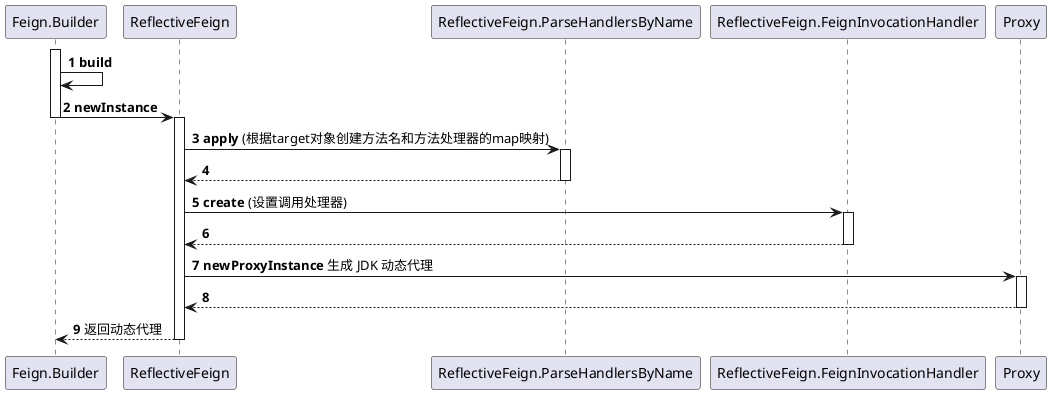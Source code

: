 @startuml
autonumber

activate Feign.Builder
Feign.Builder -> Feign.Builder : <b>build</b>
Feign.Builder -> ReflectiveFeign --++: <b>newInstance</b>
ReflectiveFeign -> ReflectiveFeign.ParseHandlersByName ++: <b>apply</b> (根据target对象创建方法名和方法处理器的map映射)
return
ReflectiveFeign -> ReflectiveFeign.FeignInvocationHandler ++: <b>create</b> (设置调用处理器)
return
ReflectiveFeign -> Proxy ++: <b>newProxyInstance</b> 生成 JDK 动态代理
return
return 返回动态代理
@enduml